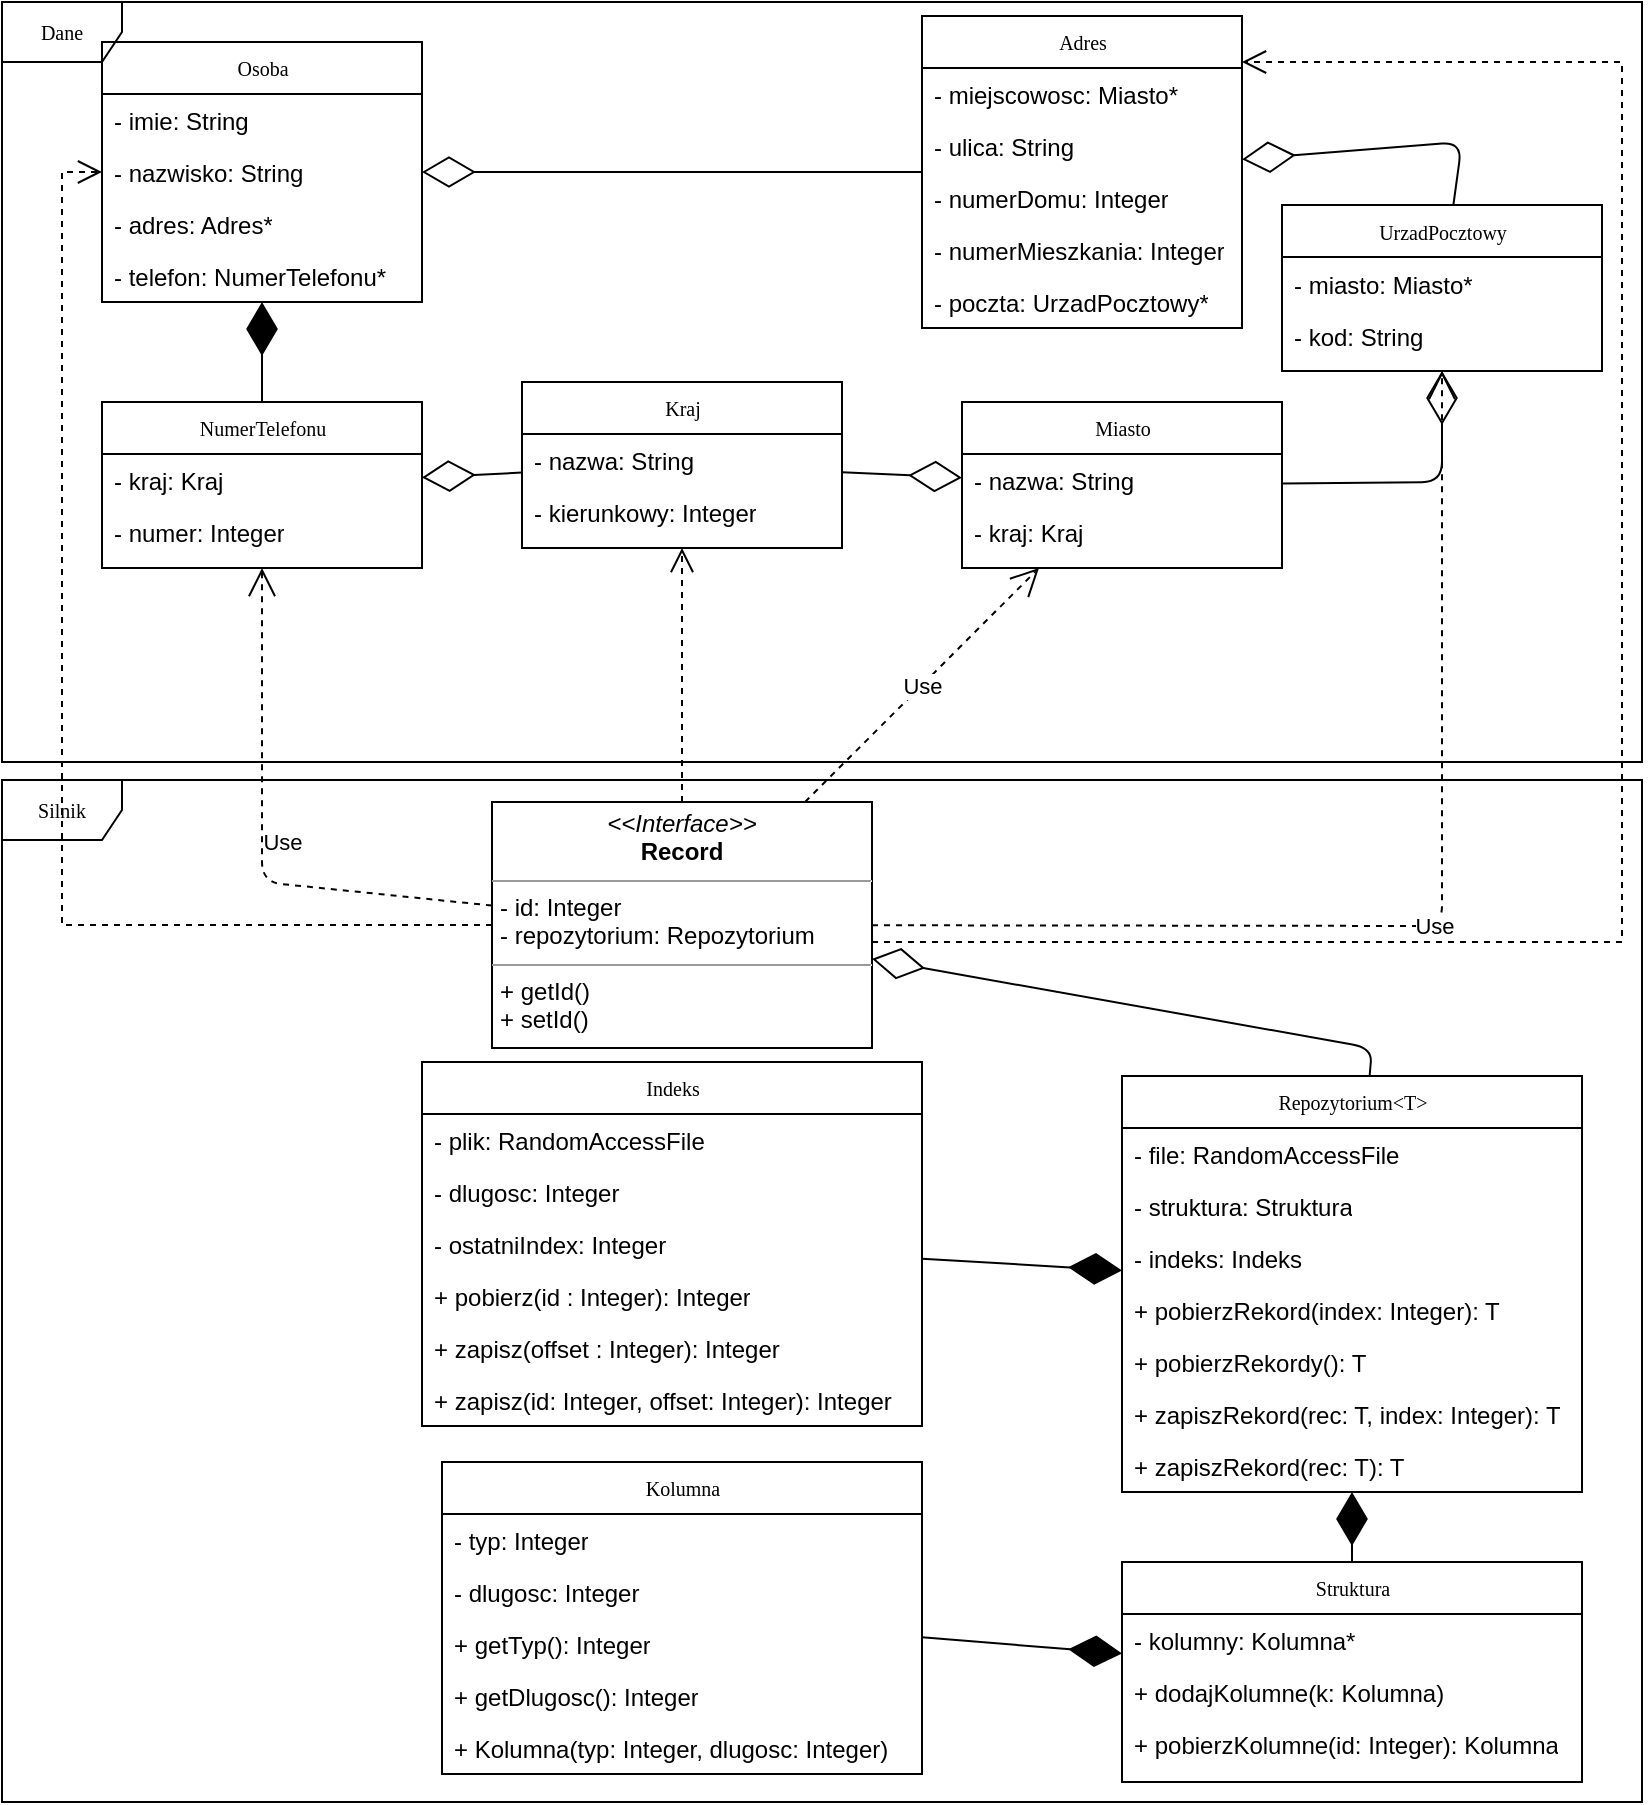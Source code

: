 <mxfile version="12.3.9" type="device" pages="1"><diagram name="Page-1" id="c4acf3e9-155e-7222-9cf6-157b1a14988f"><mxGraphModel dx="1102" dy="565" grid="1" gridSize="10" guides="1" tooltips="1" connect="1" arrows="1" fold="1" page="1" pageScale="1" pageWidth="850" pageHeight="1100" background="#ffffff" math="0" shadow="0"><root><mxCell id="0"/><mxCell id="1" parent="0"/><mxCell id="GbTzi70fuvtkwH2ZHDg9-43" value="Silnik" style="shape=umlFrame;whiteSpace=wrap;html=1;rounded=0;shadow=0;comic=0;labelBackgroundColor=none;strokeWidth=1;fontFamily=Verdana;fontSize=10;align=center;" vertex="1" parent="1"><mxGeometry x="20" y="409" width="820" height="511" as="geometry"/></mxCell><mxCell id="17acba5748e5396b-1" value="Dane" style="shape=umlFrame;whiteSpace=wrap;html=1;rounded=0;shadow=0;comic=0;labelBackgroundColor=none;strokeWidth=1;fontFamily=Verdana;fontSize=10;align=center;" parent="1" vertex="1"><mxGeometry x="20" y="20" width="820" height="380" as="geometry"/></mxCell><mxCell id="17acba5748e5396b-2" value="Repozytorium&amp;lt;T&amp;gt;" style="swimlane;html=1;fontStyle=0;childLayout=stackLayout;horizontal=1;startSize=26;fillColor=none;horizontalStack=0;resizeParent=1;resizeLast=0;collapsible=1;marginBottom=0;swimlaneFillColor=#ffffff;rounded=0;shadow=0;comic=0;labelBackgroundColor=none;strokeWidth=1;fontFamily=Verdana;fontSize=10;align=center;" parent="1" vertex="1"><mxGeometry x="580" y="557" width="230" height="208" as="geometry"/></mxCell><mxCell id="17acba5748e5396b-3" value="- file: RandomAccessFile" style="text;html=1;strokeColor=none;fillColor=none;align=left;verticalAlign=top;spacingLeft=4;spacingRight=4;whiteSpace=wrap;overflow=hidden;rotatable=0;points=[[0,0.5],[1,0.5]];portConstraint=eastwest;" parent="17acba5748e5396b-2" vertex="1"><mxGeometry y="26" width="230" height="26" as="geometry"/></mxCell><mxCell id="17acba5748e5396b-4" value="- struktura: Struktura" style="text;html=1;strokeColor=none;fillColor=none;align=left;verticalAlign=top;spacingLeft=4;spacingRight=4;whiteSpace=wrap;overflow=hidden;rotatable=0;points=[[0,0.5],[1,0.5]];portConstraint=eastwest;" parent="17acba5748e5396b-2" vertex="1"><mxGeometry y="52" width="230" height="26" as="geometry"/></mxCell><mxCell id="GbTzi70fuvtkwH2ZHDg9-13" value="- indeks: Indeks" style="text;html=1;strokeColor=none;fillColor=none;align=left;verticalAlign=top;spacingLeft=4;spacingRight=4;whiteSpace=wrap;overflow=hidden;rotatable=0;points=[[0,0.5],[1,0.5]];portConstraint=eastwest;" vertex="1" parent="17acba5748e5396b-2"><mxGeometry y="78" width="230" height="26" as="geometry"/></mxCell><mxCell id="17acba5748e5396b-6" value="+ pobierzRekord(index: Integer): T" style="text;html=1;strokeColor=none;fillColor=none;align=left;verticalAlign=top;spacingLeft=4;spacingRight=4;whiteSpace=wrap;overflow=hidden;rotatable=0;points=[[0,0.5],[1,0.5]];portConstraint=eastwest;" parent="17acba5748e5396b-2" vertex="1"><mxGeometry y="104" width="230" height="26" as="geometry"/></mxCell><mxCell id="GbTzi70fuvtkwH2ZHDg9-14" value="+ pobierzRekordy(): T" style="text;html=1;strokeColor=none;fillColor=none;align=left;verticalAlign=top;spacingLeft=4;spacingRight=4;whiteSpace=wrap;overflow=hidden;rotatable=0;points=[[0,0.5],[1,0.5]];portConstraint=eastwest;" vertex="1" parent="17acba5748e5396b-2"><mxGeometry y="130" width="230" height="26" as="geometry"/></mxCell><mxCell id="17acba5748e5396b-10" value="+ zapiszRekord(rec: T, index: Integer): T" style="text;html=1;strokeColor=none;fillColor=none;align=left;verticalAlign=top;spacingLeft=4;spacingRight=4;whiteSpace=wrap;overflow=hidden;rotatable=0;points=[[0,0.5],[1,0.5]];portConstraint=eastwest;" parent="17acba5748e5396b-2" vertex="1"><mxGeometry y="156" width="230" height="26" as="geometry"/></mxCell><mxCell id="17acba5748e5396b-8" value="+ zapiszRekord(rec: T): T" style="text;html=1;strokeColor=none;fillColor=none;align=left;verticalAlign=top;spacingLeft=4;spacingRight=4;whiteSpace=wrap;overflow=hidden;rotatable=0;points=[[0,0.5],[1,0.5]];portConstraint=eastwest;" parent="17acba5748e5396b-2" vertex="1"><mxGeometry y="182" width="230" height="26" as="geometry"/></mxCell><mxCell id="17acba5748e5396b-20" value="Osoba" style="swimlane;html=1;fontStyle=0;childLayout=stackLayout;horizontal=1;startSize=26;fillColor=none;horizontalStack=0;resizeParent=1;resizeLast=0;collapsible=1;marginBottom=0;swimlaneFillColor=#ffffff;rounded=0;shadow=0;comic=0;labelBackgroundColor=none;strokeWidth=1;fontFamily=Verdana;fontSize=10;align=center;" parent="1" vertex="1"><mxGeometry x="70" y="40" width="160" height="130" as="geometry"/></mxCell><mxCell id="17acba5748e5396b-21" value="- imie: String" style="text;html=1;strokeColor=none;fillColor=none;align=left;verticalAlign=top;spacingLeft=4;spacingRight=4;whiteSpace=wrap;overflow=hidden;rotatable=0;points=[[0,0.5],[1,0.5]];portConstraint=eastwest;" parent="17acba5748e5396b-20" vertex="1"><mxGeometry y="26" width="160" height="26" as="geometry"/></mxCell><mxCell id="17acba5748e5396b-24" value="- nazwisko: String" style="text;html=1;strokeColor=none;fillColor=none;align=left;verticalAlign=top;spacingLeft=4;spacingRight=4;whiteSpace=wrap;overflow=hidden;rotatable=0;points=[[0,0.5],[1,0.5]];portConstraint=eastwest;" parent="17acba5748e5396b-20" vertex="1"><mxGeometry y="52" width="160" height="26" as="geometry"/></mxCell><mxCell id="17acba5748e5396b-26" value="- adres: Adres*" style="text;html=1;strokeColor=none;fillColor=none;align=left;verticalAlign=top;spacingLeft=4;spacingRight=4;whiteSpace=wrap;overflow=hidden;rotatable=0;points=[[0,0.5],[1,0.5]];portConstraint=eastwest;" parent="17acba5748e5396b-20" vertex="1"><mxGeometry y="78" width="160" height="26" as="geometry"/></mxCell><mxCell id="GbTzi70fuvtkwH2ZHDg9-1" value="- telefon: NumerTelefonu*" style="text;html=1;strokeColor=none;fillColor=none;align=left;verticalAlign=top;spacingLeft=4;spacingRight=4;whiteSpace=wrap;overflow=hidden;rotatable=0;points=[[0,0.5],[1,0.5]];portConstraint=eastwest;" vertex="1" parent="17acba5748e5396b-20"><mxGeometry y="104" width="160" height="26" as="geometry"/></mxCell><mxCell id="17acba5748e5396b-30" value="Adres" style="swimlane;html=1;fontStyle=0;childLayout=stackLayout;horizontal=1;startSize=26;fillColor=none;horizontalStack=0;resizeParent=1;resizeLast=0;collapsible=1;marginBottom=0;swimlaneFillColor=#ffffff;rounded=0;shadow=0;comic=0;labelBackgroundColor=none;strokeWidth=1;fontFamily=Verdana;fontSize=10;align=center;" parent="1" vertex="1"><mxGeometry x="480" y="27" width="160" height="156" as="geometry"/></mxCell><mxCell id="17acba5748e5396b-31" value="- miejscowosc: Miasto*" style="text;html=1;strokeColor=none;fillColor=none;align=left;verticalAlign=top;spacingLeft=4;spacingRight=4;whiteSpace=wrap;overflow=hidden;rotatable=0;points=[[0,0.5],[1,0.5]];portConstraint=eastwest;" parent="17acba5748e5396b-30" vertex="1"><mxGeometry y="26" width="160" height="26" as="geometry"/></mxCell><mxCell id="17acba5748e5396b-32" value="- ulica: String" style="text;html=1;strokeColor=none;fillColor=none;align=left;verticalAlign=top;spacingLeft=4;spacingRight=4;whiteSpace=wrap;overflow=hidden;rotatable=0;points=[[0,0.5],[1,0.5]];portConstraint=eastwest;" parent="17acba5748e5396b-30" vertex="1"><mxGeometry y="52" width="160" height="26" as="geometry"/></mxCell><mxCell id="17acba5748e5396b-33" value="- numerDomu: Integer" style="text;html=1;strokeColor=none;fillColor=none;align=left;verticalAlign=top;spacingLeft=4;spacingRight=4;whiteSpace=wrap;overflow=hidden;rotatable=0;points=[[0,0.5],[1,0.5]];portConstraint=eastwest;" parent="17acba5748e5396b-30" vertex="1"><mxGeometry y="78" width="160" height="26" as="geometry"/></mxCell><mxCell id="GbTzi70fuvtkwH2ZHDg9-2" value="- numerMieszkania: Integer" style="text;html=1;strokeColor=none;fillColor=none;align=left;verticalAlign=top;spacingLeft=4;spacingRight=4;whiteSpace=wrap;overflow=hidden;rotatable=0;points=[[0,0.5],[1,0.5]];portConstraint=eastwest;" vertex="1" parent="17acba5748e5396b-30"><mxGeometry y="104" width="160" height="26" as="geometry"/></mxCell><mxCell id="GbTzi70fuvtkwH2ZHDg9-3" value="- poczta: UrzadPocztowy*" style="text;html=1;strokeColor=none;fillColor=none;align=left;verticalAlign=top;spacingLeft=4;spacingRight=4;whiteSpace=wrap;overflow=hidden;rotatable=0;points=[[0,0.5],[1,0.5]];portConstraint=eastwest;" vertex="1" parent="17acba5748e5396b-30"><mxGeometry y="130" width="160" height="26" as="geometry"/></mxCell><mxCell id="5d2195bd80daf111-1" value="Struktura" style="swimlane;html=1;fontStyle=0;childLayout=stackLayout;horizontal=1;startSize=26;fillColor=none;horizontalStack=0;resizeParent=1;resizeLast=0;collapsible=1;marginBottom=0;swimlaneFillColor=#ffffff;rounded=0;shadow=0;comic=0;labelBackgroundColor=none;strokeWidth=1;fontFamily=Verdana;fontSize=10;align=center;" parent="1" vertex="1"><mxGeometry x="580" y="800" width="230" height="110" as="geometry"/></mxCell><mxCell id="5d2195bd80daf111-2" value="- kolumny: Kolumna*" style="text;html=1;strokeColor=none;fillColor=none;align=left;verticalAlign=top;spacingLeft=4;spacingRight=4;whiteSpace=wrap;overflow=hidden;rotatable=0;points=[[0,0.5],[1,0.5]];portConstraint=eastwest;" parent="5d2195bd80daf111-1" vertex="1"><mxGeometry y="26" width="230" height="26" as="geometry"/></mxCell><mxCell id="5d2195bd80daf111-4" value="+ dodajKolumne(k: Kolumna)" style="text;html=1;strokeColor=none;fillColor=none;align=left;verticalAlign=top;spacingLeft=4;spacingRight=4;whiteSpace=wrap;overflow=hidden;rotatable=0;points=[[0,0.5],[1,0.5]];portConstraint=eastwest;" parent="5d2195bd80daf111-1" vertex="1"><mxGeometry y="52" width="230" height="26" as="geometry"/></mxCell><mxCell id="GbTzi70fuvtkwH2ZHDg9-18" value="+ pobierzKolumne(id: Integer): Kolumna" style="text;html=1;strokeColor=none;fillColor=none;align=left;verticalAlign=top;spacingLeft=4;spacingRight=4;whiteSpace=wrap;overflow=hidden;rotatable=0;points=[[0,0.5],[1,0.5]];portConstraint=eastwest;" vertex="1" parent="5d2195bd80daf111-1"><mxGeometry y="78" width="230" height="26" as="geometry"/></mxCell><mxCell id="5d2195bd80daf111-5" value="NumerTelefonu" style="swimlane;html=1;fontStyle=0;childLayout=stackLayout;horizontal=1;startSize=26;fillColor=none;horizontalStack=0;resizeParent=1;resizeLast=0;collapsible=1;marginBottom=0;swimlaneFillColor=#ffffff;rounded=0;shadow=0;comic=0;labelBackgroundColor=none;strokeWidth=1;fontFamily=Verdana;fontSize=10;align=center;" parent="1" vertex="1"><mxGeometry x="70" y="220" width="160" height="83" as="geometry"/></mxCell><mxCell id="5d2195bd80daf111-6" value="- kraj: Kraj" style="text;html=1;strokeColor=none;fillColor=none;align=left;verticalAlign=top;spacingLeft=4;spacingRight=4;whiteSpace=wrap;overflow=hidden;rotatable=0;points=[[0,0.5],[1,0.5]];portConstraint=eastwest;" parent="5d2195bd80daf111-5" vertex="1"><mxGeometry y="26" width="160" height="26" as="geometry"/></mxCell><mxCell id="5d2195bd80daf111-7" value="- numer: Integer" style="text;html=1;strokeColor=none;fillColor=none;align=left;verticalAlign=top;spacingLeft=4;spacingRight=4;whiteSpace=wrap;overflow=hidden;rotatable=0;points=[[0,0.5],[1,0.5]];portConstraint=eastwest;" parent="5d2195bd80daf111-5" vertex="1"><mxGeometry y="52" width="160" height="26" as="geometry"/></mxCell><mxCell id="5d2195bd80daf111-24" style="edgeStyle=orthogonalEdgeStyle;rounded=0;html=1;dashed=1;labelBackgroundColor=none;startFill=0;endArrow=open;endFill=0;endSize=10;fontFamily=Verdana;fontSize=10;" parent="1" source="5d2195bd80daf111-19" target="17acba5748e5396b-30" edge="1"><mxGeometry relative="1" as="geometry"><Array as="points"><mxPoint x="830" y="490"/><mxPoint x="830" y="50"/></Array><mxPoint x="370" y="193" as="sourcePoint"/><mxPoint x="650" y="-40" as="targetPoint"/></mxGeometry></mxCell><mxCell id="5d2195bd80daf111-19" value="&lt;p style=&quot;margin: 0px ; margin-top: 4px ; text-align: center&quot;&gt;&lt;i&gt;&amp;lt;&amp;lt;Interface&amp;gt;&amp;gt;&lt;/i&gt;&lt;br&gt;&lt;b&gt;Record&lt;/b&gt;&lt;/p&gt;&lt;hr size=&quot;1&quot;&gt;&lt;p style=&quot;margin: 0px ; margin-left: 4px&quot;&gt;- id: Integer&lt;br&gt;&lt;/p&gt;&lt;p style=&quot;margin: 0px ; margin-left: 4px&quot;&gt;- repozytorium: Repozytorium&lt;/p&gt;&lt;hr size=&quot;1&quot;&gt;&lt;p style=&quot;margin: 0px ; margin-left: 4px&quot;&gt;+ getId()&lt;/p&gt;&lt;p style=&quot;margin: 0px ; margin-left: 4px&quot;&gt;+ setId()&lt;/p&gt;" style="verticalAlign=top;align=left;overflow=fill;fontSize=12;fontFamily=Helvetica;html=1;rounded=0;shadow=0;comic=0;labelBackgroundColor=none;strokeWidth=1" parent="1" vertex="1"><mxGeometry x="265" y="420" width="190" height="123" as="geometry"/></mxCell><mxCell id="GbTzi70fuvtkwH2ZHDg9-4" value="Kolumna" style="swimlane;html=1;fontStyle=0;childLayout=stackLayout;horizontal=1;startSize=26;fillColor=none;horizontalStack=0;resizeParent=1;resizeLast=0;collapsible=1;marginBottom=0;swimlaneFillColor=#ffffff;rounded=0;shadow=0;comic=0;labelBackgroundColor=none;strokeWidth=1;fontFamily=Verdana;fontSize=10;align=center;" vertex="1" parent="1"><mxGeometry x="240" y="750" width="240" height="156" as="geometry"/></mxCell><mxCell id="GbTzi70fuvtkwH2ZHDg9-5" value="- typ: Integer" style="text;html=1;strokeColor=none;fillColor=none;align=left;verticalAlign=top;spacingLeft=4;spacingRight=4;whiteSpace=wrap;overflow=hidden;rotatable=0;points=[[0,0.5],[1,0.5]];portConstraint=eastwest;" vertex="1" parent="GbTzi70fuvtkwH2ZHDg9-4"><mxGeometry y="26" width="240" height="26" as="geometry"/></mxCell><mxCell id="GbTzi70fuvtkwH2ZHDg9-6" value="- dlugosc: Integer" style="text;html=1;strokeColor=none;fillColor=none;align=left;verticalAlign=top;spacingLeft=4;spacingRight=4;whiteSpace=wrap;overflow=hidden;rotatable=0;points=[[0,0.5],[1,0.5]];portConstraint=eastwest;" vertex="1" parent="GbTzi70fuvtkwH2ZHDg9-4"><mxGeometry y="52" width="240" height="26" as="geometry"/></mxCell><mxCell id="GbTzi70fuvtkwH2ZHDg9-47" value="+ getTyp(): Integer" style="text;html=1;strokeColor=none;fillColor=none;align=left;verticalAlign=top;spacingLeft=4;spacingRight=4;whiteSpace=wrap;overflow=hidden;rotatable=0;points=[[0,0.5],[1,0.5]];portConstraint=eastwest;" vertex="1" parent="GbTzi70fuvtkwH2ZHDg9-4"><mxGeometry y="78" width="240" height="26" as="geometry"/></mxCell><mxCell id="GbTzi70fuvtkwH2ZHDg9-46" value="+ getDlugosc(): Integer" style="text;html=1;strokeColor=none;fillColor=none;align=left;verticalAlign=top;spacingLeft=4;spacingRight=4;whiteSpace=wrap;overflow=hidden;rotatable=0;points=[[0,0.5],[1,0.5]];portConstraint=eastwest;" vertex="1" parent="GbTzi70fuvtkwH2ZHDg9-4"><mxGeometry y="104" width="240" height="26" as="geometry"/></mxCell><mxCell id="GbTzi70fuvtkwH2ZHDg9-45" value="+ Kolumna(typ: Integer, dlugosc: Integer)" style="text;html=1;strokeColor=none;fillColor=none;align=left;verticalAlign=top;spacingLeft=4;spacingRight=4;whiteSpace=wrap;overflow=hidden;rotatable=0;points=[[0,0.5],[1,0.5]];portConstraint=eastwest;" vertex="1" parent="GbTzi70fuvtkwH2ZHDg9-4"><mxGeometry y="130" width="240" height="26" as="geometry"/></mxCell><mxCell id="GbTzi70fuvtkwH2ZHDg9-7" value="Indeks" style="swimlane;html=1;fontStyle=0;childLayout=stackLayout;horizontal=1;startSize=26;fillColor=none;horizontalStack=0;resizeParent=1;resizeLast=0;collapsible=1;marginBottom=0;swimlaneFillColor=#ffffff;rounded=0;shadow=0;comic=0;labelBackgroundColor=none;strokeWidth=1;fontFamily=Verdana;fontSize=10;align=center;" vertex="1" parent="1"><mxGeometry x="230" y="550" width="250" height="182" as="geometry"/></mxCell><mxCell id="GbTzi70fuvtkwH2ZHDg9-8" value="- plik: RandomAccessFile" style="text;html=1;strokeColor=none;fillColor=none;align=left;verticalAlign=top;spacingLeft=4;spacingRight=4;whiteSpace=wrap;overflow=hidden;rotatable=0;points=[[0,0.5],[1,0.5]];portConstraint=eastwest;" vertex="1" parent="GbTzi70fuvtkwH2ZHDg9-7"><mxGeometry y="26" width="250" height="26" as="geometry"/></mxCell><mxCell id="GbTzi70fuvtkwH2ZHDg9-9" value="- dlugosc: Integer" style="text;html=1;strokeColor=none;fillColor=none;align=left;verticalAlign=top;spacingLeft=4;spacingRight=4;whiteSpace=wrap;overflow=hidden;rotatable=0;points=[[0,0.5],[1,0.5]];portConstraint=eastwest;" vertex="1" parent="GbTzi70fuvtkwH2ZHDg9-7"><mxGeometry y="52" width="250" height="26" as="geometry"/></mxCell><mxCell id="17acba5748e5396b-9" value="- ostatniIndex: Integer" style="text;html=1;strokeColor=none;fillColor=none;align=left;verticalAlign=top;spacingLeft=4;spacingRight=4;whiteSpace=wrap;overflow=hidden;rotatable=0;points=[[0,0.5],[1,0.5]];portConstraint=eastwest;" parent="GbTzi70fuvtkwH2ZHDg9-7" vertex="1"><mxGeometry y="78" width="250" height="26" as="geometry"/></mxCell><mxCell id="GbTzi70fuvtkwH2ZHDg9-10" value="+ pobierz(id : Integer): Integer" style="text;html=1;strokeColor=none;fillColor=none;align=left;verticalAlign=top;spacingLeft=4;spacingRight=4;whiteSpace=wrap;overflow=hidden;rotatable=0;points=[[0,0.5],[1,0.5]];portConstraint=eastwest;" vertex="1" parent="GbTzi70fuvtkwH2ZHDg9-7"><mxGeometry y="104" width="250" height="26" as="geometry"/></mxCell><mxCell id="GbTzi70fuvtkwH2ZHDg9-11" value="+ zapisz(offset : Integer): Integer" style="text;html=1;strokeColor=none;fillColor=none;align=left;verticalAlign=top;spacingLeft=4;spacingRight=4;whiteSpace=wrap;overflow=hidden;rotatable=0;points=[[0,0.5],[1,0.5]];portConstraint=eastwest;" vertex="1" parent="GbTzi70fuvtkwH2ZHDg9-7"><mxGeometry y="130" width="250" height="26" as="geometry"/></mxCell><mxCell id="GbTzi70fuvtkwH2ZHDg9-12" value="+ zapisz(id: Integer, offset: Integer): Integer" style="text;html=1;strokeColor=none;fillColor=none;align=left;verticalAlign=top;spacingLeft=4;spacingRight=4;whiteSpace=wrap;overflow=hidden;rotatable=0;points=[[0,0.5],[1,0.5]];portConstraint=eastwest;" vertex="1" parent="GbTzi70fuvtkwH2ZHDg9-7"><mxGeometry y="156" width="250" height="26" as="geometry"/></mxCell><mxCell id="GbTzi70fuvtkwH2ZHDg9-15" value="Miasto" style="swimlane;html=1;fontStyle=0;childLayout=stackLayout;horizontal=1;startSize=26;fillColor=none;horizontalStack=0;resizeParent=1;resizeLast=0;collapsible=1;marginBottom=0;swimlaneFillColor=#ffffff;rounded=0;shadow=0;comic=0;labelBackgroundColor=none;strokeWidth=1;fontFamily=Verdana;fontSize=10;align=center;" vertex="1" parent="1"><mxGeometry x="500" y="220" width="160" height="83" as="geometry"/></mxCell><mxCell id="GbTzi70fuvtkwH2ZHDg9-16" value="- nazwa: String" style="text;html=1;strokeColor=none;fillColor=none;align=left;verticalAlign=top;spacingLeft=4;spacingRight=4;whiteSpace=wrap;overflow=hidden;rotatable=0;points=[[0,0.5],[1,0.5]];portConstraint=eastwest;" vertex="1" parent="GbTzi70fuvtkwH2ZHDg9-15"><mxGeometry y="26" width="160" height="26" as="geometry"/></mxCell><mxCell id="GbTzi70fuvtkwH2ZHDg9-17" value="- kraj: Kraj" style="text;html=1;strokeColor=none;fillColor=none;align=left;verticalAlign=top;spacingLeft=4;spacingRight=4;whiteSpace=wrap;overflow=hidden;rotatable=0;points=[[0,0.5],[1,0.5]];portConstraint=eastwest;" vertex="1" parent="GbTzi70fuvtkwH2ZHDg9-15"><mxGeometry y="52" width="160" height="26" as="geometry"/></mxCell><mxCell id="GbTzi70fuvtkwH2ZHDg9-19" value="UrzadPocztowy" style="swimlane;html=1;fontStyle=0;childLayout=stackLayout;horizontal=1;startSize=26;fillColor=none;horizontalStack=0;resizeParent=1;resizeLast=0;collapsible=1;marginBottom=0;swimlaneFillColor=#ffffff;rounded=0;shadow=0;comic=0;labelBackgroundColor=none;strokeWidth=1;fontFamily=Verdana;fontSize=10;align=center;" vertex="1" parent="1"><mxGeometry x="660" y="121.5" width="160" height="83" as="geometry"/></mxCell><mxCell id="GbTzi70fuvtkwH2ZHDg9-20" value="- miasto: Miasto*" style="text;html=1;strokeColor=none;fillColor=none;align=left;verticalAlign=top;spacingLeft=4;spacingRight=4;whiteSpace=wrap;overflow=hidden;rotatable=0;points=[[0,0.5],[1,0.5]];portConstraint=eastwest;" vertex="1" parent="GbTzi70fuvtkwH2ZHDg9-19"><mxGeometry y="26" width="160" height="26" as="geometry"/></mxCell><mxCell id="GbTzi70fuvtkwH2ZHDg9-21" value="- kod: String" style="text;html=1;strokeColor=none;fillColor=none;align=left;verticalAlign=top;spacingLeft=4;spacingRight=4;whiteSpace=wrap;overflow=hidden;rotatable=0;points=[[0,0.5],[1,0.5]];portConstraint=eastwest;" vertex="1" parent="GbTzi70fuvtkwH2ZHDg9-19"><mxGeometry y="52" width="160" height="26" as="geometry"/></mxCell><mxCell id="17acba5748e5396b-44" value="Kraj" style="swimlane;html=1;fontStyle=0;childLayout=stackLayout;horizontal=1;startSize=26;fillColor=none;horizontalStack=0;resizeParent=1;resizeLast=0;collapsible=1;marginBottom=0;swimlaneFillColor=#ffffff;rounded=0;shadow=0;comic=0;labelBackgroundColor=none;strokeWidth=1;fontFamily=Verdana;fontSize=10;align=center;" parent="1" vertex="1"><mxGeometry x="280" y="210" width="160" height="83" as="geometry"/></mxCell><mxCell id="17acba5748e5396b-45" value="- nazwa: String" style="text;html=1;strokeColor=none;fillColor=none;align=left;verticalAlign=top;spacingLeft=4;spacingRight=4;whiteSpace=wrap;overflow=hidden;rotatable=0;points=[[0,0.5],[1,0.5]];portConstraint=eastwest;" parent="17acba5748e5396b-44" vertex="1"><mxGeometry y="26" width="160" height="26" as="geometry"/></mxCell><mxCell id="17acba5748e5396b-47" value="- kierunkowy: Integer" style="text;html=1;strokeColor=none;fillColor=none;align=left;verticalAlign=top;spacingLeft=4;spacingRight=4;whiteSpace=wrap;overflow=hidden;rotatable=0;points=[[0,0.5],[1,0.5]];portConstraint=eastwest;" parent="17acba5748e5396b-44" vertex="1"><mxGeometry y="52" width="160" height="26" as="geometry"/></mxCell><mxCell id="GbTzi70fuvtkwH2ZHDg9-22" style="edgeStyle=orthogonalEdgeStyle;rounded=0;html=1;dashed=1;labelBackgroundColor=none;startFill=0;endArrow=open;endFill=0;endSize=10;fontFamily=Verdana;fontSize=10;" edge="1" parent="1" source="5d2195bd80daf111-19" target="17acba5748e5396b-44"><mxGeometry relative="1" as="geometry"><Array as="points"/><mxPoint x="230" y="340" as="sourcePoint"/><mxPoint x="830" y="183" as="targetPoint"/></mxGeometry></mxCell><mxCell id="GbTzi70fuvtkwH2ZHDg9-23" value="" style="endArrow=diamondThin;endFill=1;endSize=24;html=1;" edge="1" parent="1" source="GbTzi70fuvtkwH2ZHDg9-7" target="17acba5748e5396b-2"><mxGeometry width="160" relative="1" as="geometry"><mxPoint x="140" y="950" as="sourcePoint"/><mxPoint x="300" y="950" as="targetPoint"/></mxGeometry></mxCell><mxCell id="GbTzi70fuvtkwH2ZHDg9-24" value="" style="endArrow=diamondThin;endFill=1;endSize=24;html=1;" edge="1" parent="1" source="5d2195bd80daf111-1" target="17acba5748e5396b-2"><mxGeometry width="160" relative="1" as="geometry"><mxPoint x="220" y="950" as="sourcePoint"/><mxPoint x="380" y="950" as="targetPoint"/></mxGeometry></mxCell><mxCell id="GbTzi70fuvtkwH2ZHDg9-25" value="" style="endArrow=diamondThin;endFill=1;endSize=24;html=1;" edge="1" parent="1" source="GbTzi70fuvtkwH2ZHDg9-4" target="5d2195bd80daf111-1"><mxGeometry width="160" relative="1" as="geometry"><mxPoint x="80" y="990" as="sourcePoint"/><mxPoint x="240" y="990" as="targetPoint"/></mxGeometry></mxCell><mxCell id="GbTzi70fuvtkwH2ZHDg9-28" value="" style="endArrow=diamondThin;endFill=0;endSize=24;html=1;" edge="1" parent="1" source="17acba5748e5396b-44" target="5d2195bd80daf111-5"><mxGeometry width="160" relative="1" as="geometry"><mxPoint x="480" y="420" as="sourcePoint"/><mxPoint x="640" y="420" as="targetPoint"/></mxGeometry></mxCell><mxCell id="GbTzi70fuvtkwH2ZHDg9-29" value="" style="endArrow=diamondThin;endFill=0;endSize=24;html=1;" edge="1" parent="1" source="17acba5748e5396b-44" target="GbTzi70fuvtkwH2ZHDg9-15"><mxGeometry width="160" relative="1" as="geometry"><mxPoint x="420" y="420" as="sourcePoint"/><mxPoint x="580" y="420" as="targetPoint"/></mxGeometry></mxCell><mxCell id="GbTzi70fuvtkwH2ZHDg9-31" value="" style="endArrow=diamondThin;endFill=1;endSize=24;html=1;" edge="1" parent="1" source="5d2195bd80daf111-5" target="17acba5748e5396b-20"><mxGeometry width="160" relative="1" as="geometry"><mxPoint x="450" y="410" as="sourcePoint"/><mxPoint x="610" y="410" as="targetPoint"/></mxGeometry></mxCell><mxCell id="GbTzi70fuvtkwH2ZHDg9-32" value="" style="endArrow=diamondThin;endFill=0;endSize=24;html=1;" edge="1" parent="1" source="17acba5748e5396b-30" target="17acba5748e5396b-20"><mxGeometry width="160" relative="1" as="geometry"><mxPoint x="400" y="400" as="sourcePoint"/><mxPoint x="560" y="400" as="targetPoint"/></mxGeometry></mxCell><mxCell id="GbTzi70fuvtkwH2ZHDg9-33" value="" style="endArrow=diamondThin;endFill=0;endSize=24;html=1;" edge="1" parent="1" source="GbTzi70fuvtkwH2ZHDg9-15" target="GbTzi70fuvtkwH2ZHDg9-19"><mxGeometry width="160" relative="1" as="geometry"><mxPoint x="470" y="430" as="sourcePoint"/><mxPoint x="630" y="430" as="targetPoint"/><Array as="points"><mxPoint x="740" y="260"/></Array></mxGeometry></mxCell><mxCell id="GbTzi70fuvtkwH2ZHDg9-34" value="" style="endArrow=diamondThin;endFill=0;endSize=24;html=1;" edge="1" parent="1" source="GbTzi70fuvtkwH2ZHDg9-19" target="17acba5748e5396b-30"><mxGeometry width="160" relative="1" as="geometry"><mxPoint x="510" y="400" as="sourcePoint"/><mxPoint x="670" y="400" as="targetPoint"/><Array as="points"><mxPoint x="750" y="90"/></Array></mxGeometry></mxCell><mxCell id="GbTzi70fuvtkwH2ZHDg9-36" value="Use" style="endArrow=open;endSize=12;dashed=1;html=1;" edge="1" parent="1" source="5d2195bd80daf111-19" target="5d2195bd80daf111-5"><mxGeometry x="-0.21" y="-21" width="160" relative="1" as="geometry"><mxPoint x="110" y="390" as="sourcePoint"/><mxPoint x="270" y="390" as="targetPoint"/><Array as="points"><mxPoint x="150" y="460"/></Array><mxPoint as="offset"/></mxGeometry></mxCell><mxCell id="GbTzi70fuvtkwH2ZHDg9-37" value="Use" style="endArrow=open;endSize=12;dashed=1;html=1;" edge="1" parent="1" source="5d2195bd80daf111-19" target="GbTzi70fuvtkwH2ZHDg9-19"><mxGeometry width="160" relative="1" as="geometry"><mxPoint x="570" y="430" as="sourcePoint"/><mxPoint x="791" y="208" as="targetPoint"/><Array as="points"><mxPoint x="740" y="482"/></Array></mxGeometry></mxCell><mxCell id="GbTzi70fuvtkwH2ZHDg9-41" value="Use" style="endArrow=open;endSize=12;dashed=1;html=1;" edge="1" parent="1" source="5d2195bd80daf111-19" target="GbTzi70fuvtkwH2ZHDg9-15"><mxGeometry width="160" relative="1" as="geometry"><mxPoint x="450" y="370" as="sourcePoint"/><mxPoint x="610" y="370" as="targetPoint"/></mxGeometry></mxCell><mxCell id="GbTzi70fuvtkwH2ZHDg9-42" value="" style="endArrow=diamondThin;endFill=0;endSize=24;html=1;" edge="1" parent="1" source="17acba5748e5396b-2" target="5d2195bd80daf111-19"><mxGeometry width="160" relative="1" as="geometry"><mxPoint x="600" y="550" as="sourcePoint"/><mxPoint x="760" y="550" as="targetPoint"/><Array as="points"><mxPoint x="705" y="543"/></Array></mxGeometry></mxCell><mxCell id="5d2195bd80daf111-23" style="edgeStyle=orthogonalEdgeStyle;rounded=0;html=1;dashed=1;labelBackgroundColor=none;startFill=0;endArrow=open;endFill=0;endSize=10;fontFamily=Verdana;fontSize=10;" parent="1" source="5d2195bd80daf111-19" target="17acba5748e5396b-20" edge="1"><mxGeometry relative="1" as="geometry"><Array as="points"><mxPoint x="50" y="482"/><mxPoint x="50" y="105"/></Array></mxGeometry></mxCell></root></mxGraphModel></diagram></mxfile>